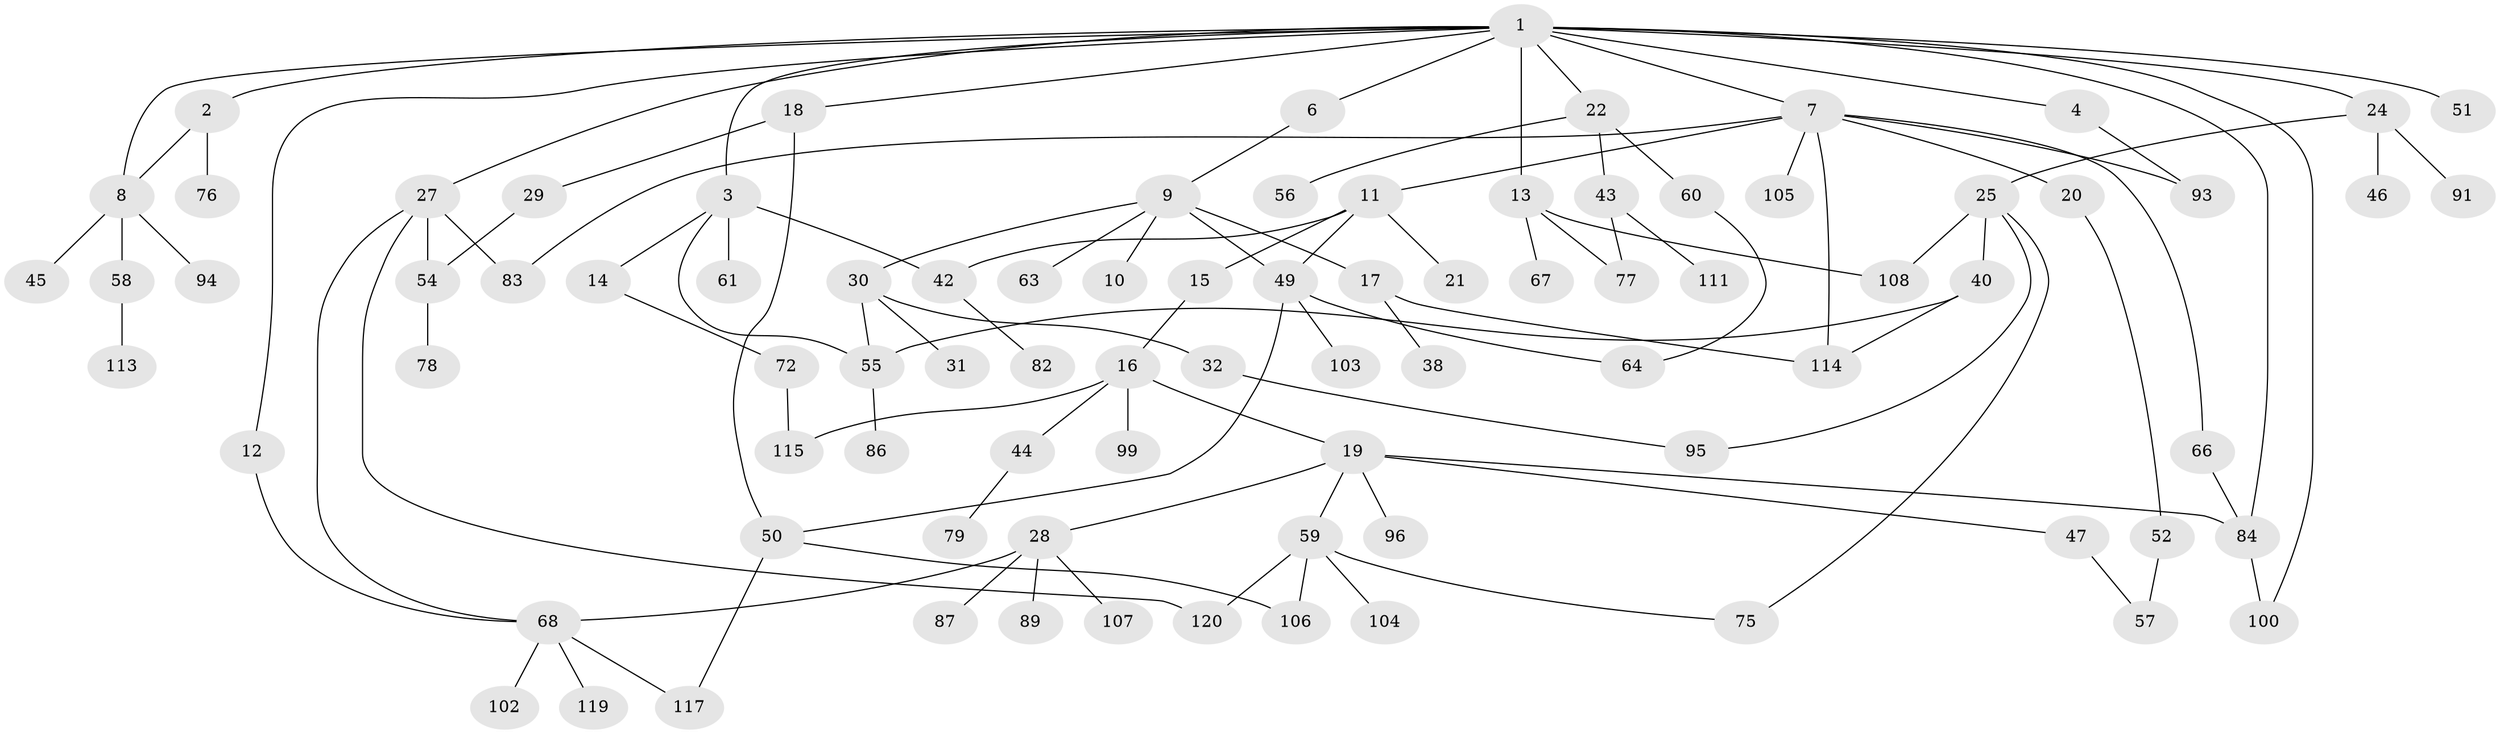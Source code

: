 // original degree distribution, {12: 0.008, 3: 0.168, 5: 0.056, 2: 0.328, 8: 0.008, 4: 0.08, 7: 0.008, 1: 0.328, 6: 0.016}
// Generated by graph-tools (version 1.1) at 2025/10/02/27/25 16:10:56]
// undirected, 87 vertices, 112 edges
graph export_dot {
graph [start="1"]
  node [color=gray90,style=filled];
  1 [super="+5"];
  2;
  3 [super="+65"];
  4 [super="+33"];
  6;
  7 [super="+88"];
  8 [super="+23"];
  9 [super="+62"];
  10;
  11 [super="+26"];
  12;
  13 [super="+35"];
  14 [super="+36"];
  15 [super="+41"];
  16 [super="+123"];
  17;
  18;
  19 [super="+34"];
  20;
  21;
  22 [super="+48"];
  24 [super="+81"];
  25 [super="+73"];
  27 [super="+70"];
  28;
  29;
  30 [super="+37"];
  31 [super="+39"];
  32;
  38 [super="+124"];
  40 [super="+109"];
  42 [super="+97"];
  43 [super="+92"];
  44 [super="+101"];
  45;
  46;
  47;
  49 [super="+116"];
  50 [super="+53"];
  51 [super="+71"];
  52;
  54 [super="+80"];
  55 [super="+74"];
  56;
  57;
  58 [super="+98"];
  59 [super="+69"];
  60;
  61;
  63;
  64 [super="+90"];
  66;
  67;
  68 [super="+85"];
  72 [super="+125"];
  75;
  76;
  77;
  78;
  79;
  82 [super="+112"];
  83;
  84 [super="+122"];
  86;
  87;
  89 [super="+110"];
  91;
  93;
  94;
  95;
  96;
  99;
  100 [super="+121"];
  102;
  103;
  104;
  105;
  106;
  107;
  108;
  111;
  113;
  114;
  115 [super="+118"];
  117;
  119;
  120;
  1 -- 2;
  1 -- 3;
  1 -- 4;
  1 -- 12;
  1 -- 13;
  1 -- 18;
  1 -- 27;
  1 -- 51;
  1 -- 100;
  1 -- 8;
  1 -- 84;
  1 -- 7;
  1 -- 22;
  1 -- 6;
  1 -- 24;
  2 -- 8;
  2 -- 76;
  3 -- 14;
  3 -- 61;
  3 -- 55;
  3 -- 42;
  4 -- 93;
  6 -- 9;
  7 -- 11;
  7 -- 20;
  7 -- 66;
  7 -- 93;
  7 -- 105;
  7 -- 83;
  7 -- 114;
  8 -- 45;
  8 -- 58;
  8 -- 94;
  9 -- 10;
  9 -- 17;
  9 -- 30;
  9 -- 49;
  9 -- 63;
  11 -- 15;
  11 -- 21;
  11 -- 49;
  11 -- 42;
  12 -- 68;
  13 -- 77;
  13 -- 67;
  13 -- 108;
  14 -- 72;
  15 -- 16;
  16 -- 19;
  16 -- 44;
  16 -- 99;
  16 -- 115;
  17 -- 38;
  17 -- 114;
  18 -- 29;
  18 -- 50;
  19 -- 28;
  19 -- 96;
  19 -- 84;
  19 -- 59;
  19 -- 47;
  20 -- 52;
  22 -- 43;
  22 -- 56;
  22 -- 60;
  24 -- 25;
  24 -- 46;
  24 -- 91;
  25 -- 40;
  25 -- 75;
  25 -- 108;
  25 -- 95;
  27 -- 68;
  27 -- 83;
  27 -- 120;
  27 -- 54;
  28 -- 87;
  28 -- 89;
  28 -- 107;
  28 -- 68;
  29 -- 54;
  30 -- 31;
  30 -- 32;
  30 -- 55;
  32 -- 95;
  40 -- 55;
  40 -- 114;
  42 -- 82;
  43 -- 111;
  43 -- 77;
  44 -- 79;
  47 -- 57;
  49 -- 50;
  49 -- 103;
  49 -- 64;
  50 -- 106;
  50 -- 117;
  52 -- 57;
  54 -- 78;
  55 -- 86;
  58 -- 113;
  59 -- 120;
  59 -- 106;
  59 -- 104;
  59 -- 75;
  60 -- 64;
  66 -- 84;
  68 -- 102;
  68 -- 119;
  68 -- 117;
  72 -- 115;
  84 -- 100;
}
